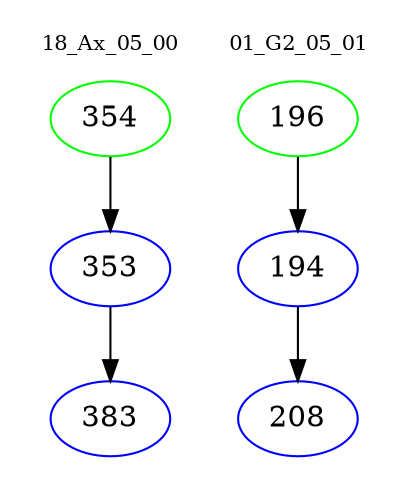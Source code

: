 digraph{
subgraph cluster_0 {
color = white
label = "18_Ax_05_00";
fontsize=10;
T0_354 [label="354", color="green"]
T0_354 -> T0_353 [color="black"]
T0_353 [label="353", color="blue"]
T0_353 -> T0_383 [color="black"]
T0_383 [label="383", color="blue"]
}
subgraph cluster_1 {
color = white
label = "01_G2_05_01";
fontsize=10;
T1_196 [label="196", color="green"]
T1_196 -> T1_194 [color="black"]
T1_194 [label="194", color="blue"]
T1_194 -> T1_208 [color="black"]
T1_208 [label="208", color="blue"]
}
}
